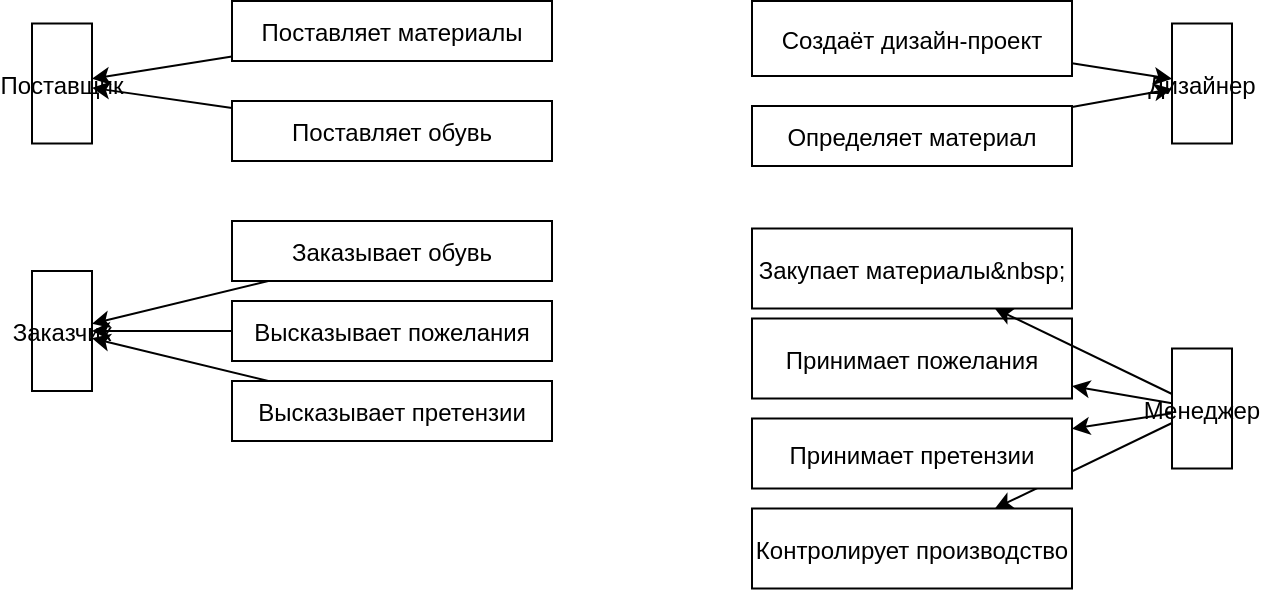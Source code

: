 <mxfile version="15.3.0" type="github">
<diagram id="rbPn6aWtASJ3D76DI43U" name="Page-1">
<mxGraphModel dx="1038" dy="495" grid="1" gridSize="10" guides="1" tooltips="1" connect="1" arrows="1" fold="1" page="1" pageScale="1" pageWidth="827" pageHeight="1169" background="none" math="0" shadow="0">
<root>
<mxCell id="0" />
<mxCell id="1" parent="0" />
<mxCell id="Qk2cMjkQ7BWh0A80oVp3-2" edge="1" parent="1" source="SoOGTyhPSGBBE9BSFK4O-1" target="SoOGTyhPSGBBE9BSFK4O-9">
<mxGeometry relative="1" as="geometry" />
</mxCell>
<mxCell id="Qk2cMjkQ7BWh0A80oVp3-4" edge="1" parent="1" source="SoOGTyhPSGBBE9BSFK4O-1" target="SoOGTyhPSGBBE9BSFK4O-10">
<mxGeometry relative="1" as="geometry" />
</mxCell>
<mxCell id="Qk2cMjkQ7BWh0A80oVp3-5" edge="1" parent="1" source="SoOGTyhPSGBBE9BSFK4O-1" target="SoOGTyhPSGBBE9BSFK4O-11">
<mxGeometry relative="1" as="geometry" />
</mxCell>
<mxCell id="SoOGTyhPSGBBE9BSFK4O-1" value="Менеджер" parent="1" vertex="1">
<mxGeometry x="660" y="271.25" width="30" height="60" as="geometry" />
</mxCell>
<mxCell id="SoOGTyhPSGBBE9BSFK4O-2" value="Дизайнер" parent="1" vertex="1">
<mxGeometry x="660" y="108.75" width="30" height="60" as="geometry" />
</mxCell>
<mxCell id="SoOGTyhPSGBBE9BSFK4O-3" value="Поставщик" parent="1" vertex="1">
<mxGeometry x="90" y="108.75" width="30" height="60" as="geometry" />
</mxCell>
<mxCell id="SoOGTyhPSGBBE9BSFK4O-5" value="Заказчик" parent="1" vertex="1">
<mxGeometry x="90" y="232.5" width="30" height="60" as="geometry" />
</mxCell>
<mxCell id="SoOGTyhPSGBBE9BSFK4O-8" value="Закупает материалы&amp;nbsp;" parent="1" vertex="1">
<mxGeometry x="450" y="211.25" width="160" height="40" as="geometry" />
</mxCell>
<mxCell id="SoOGTyhPSGBBE9BSFK4O-9" value="Принимает пожелания" parent="1" vertex="1">
<mxGeometry x="450" y="256.25" width="160" height="40" as="geometry" />
</mxCell>
<mxCell id="SoOGTyhPSGBBE9BSFK4O-10" value="Принимает претензии" parent="1" vertex="1">
<mxGeometry x="450" y="306.25" width="160" height="35" as="geometry" />
</mxCell>
<mxCell id="SoOGTyhPSGBBE9BSFK4O-11" value="Контролирует производство" parent="1" vertex="1">
<mxGeometry x="450" y="351.25" width="160" height="40" as="geometry" />
</mxCell>
<mxCell id="Qk2cMjkQ7BWh0A80oVp3-10" value="" edge="1" parent="1" source="SoOGTyhPSGBBE9BSFK4O-14" target="SoOGTyhPSGBBE9BSFK4O-3">
<mxGeometry relative="1" as="geometry" />
</mxCell>
<mxCell id="SoOGTyhPSGBBE9BSFK4O-14" value="Поставляет обувь" parent="1" vertex="1">
<mxGeometry x="190" y="147.5" width="160" height="30" as="geometry" />
</mxCell>
<mxCell id="Qk2cMjkQ7BWh0A80oVp3-9" value="" edge="1" parent="1" source="SoOGTyhPSGBBE9BSFK4O-15" target="SoOGTyhPSGBBE9BSFK4O-3">
<mxGeometry relative="1" as="geometry" />
</mxCell>
<mxCell id="SoOGTyhPSGBBE9BSFK4O-15" value="Поставляет материалы" parent="1" vertex="1">
<mxGeometry x="190" y="97.5" width="160" height="30" as="geometry" />
</mxCell>
<mxCell id="Qk2cMjkQ7BWh0A80oVp3-12" value="" edge="1" parent="1" source="SoOGTyhPSGBBE9BSFK4O-16" target="SoOGTyhPSGBBE9BSFK4O-5">
<mxGeometry relative="1" as="geometry" />
</mxCell>
<mxCell id="SoOGTyhPSGBBE9BSFK4O-16" value="Высказывает пожелания" parent="1" vertex="1">
<mxGeometry x="190" y="247.5" width="160" height="30" as="geometry" />
</mxCell>
<mxCell id="Qk2cMjkQ7BWh0A80oVp3-11" value="" edge="1" parent="1" source="SoOGTyhPSGBBE9BSFK4O-17" target="SoOGTyhPSGBBE9BSFK4O-5">
<mxGeometry relative="1" as="geometry" />
</mxCell>
<mxCell id="SoOGTyhPSGBBE9BSFK4O-17" value="Заказывает обувь" parent="1" vertex="1">
<mxGeometry x="190" y="207.5" width="160" height="30" as="geometry" />
</mxCell>
<mxCell id="Qk2cMjkQ7BWh0A80oVp3-13" value="" edge="1" parent="1" source="SoOGTyhPSGBBE9BSFK4O-18" target="SoOGTyhPSGBBE9BSFK4O-5">
<mxGeometry relative="1" as="geometry" />
</mxCell>
<mxCell id="SoOGTyhPSGBBE9BSFK4O-18" value="Высказывает претензии" parent="1" vertex="1">
<mxGeometry x="190" y="287.5" width="160" height="30" as="geometry" />
</mxCell>
<mxCell id="Qk2cMjkQ7BWh0A80oVp3-7" edge="1" parent="1" source="SoOGTyhPSGBBE9BSFK4O-19" target="SoOGTyhPSGBBE9BSFK4O-2">
<mxGeometry relative="1" as="geometry" />
</mxCell>
<mxCell id="SoOGTyhPSGBBE9BSFK4O-19" value="Определяет материал" parent="1" vertex="1">
<mxGeometry x="450" y="150" width="160" height="30" as="geometry" />
</mxCell>
<mxCell id="Qk2cMjkQ7BWh0A80oVp3-6" edge="1" parent="1" source="SoOGTyhPSGBBE9BSFK4O-20" target="SoOGTyhPSGBBE9BSFK4O-2">
<mxGeometry relative="1" as="geometry" />
</mxCell>
<mxCell id="SoOGTyhPSGBBE9BSFK4O-20" value="Создаёт дизайн-проект" parent="1" vertex="1">
<mxGeometry x="450" y="97.5" width="160" height="37.5" as="geometry" />
</mxCell>
<mxCell id="SoOGTyhPSGBBE9BSFK4O-28" value="" parent="1" target="SoOGTyhPSGBBE9BSFK4O-8" edge="1" source="SoOGTyhPSGBBE9BSFK4O-1">
<mxGeometry width="50" height="50" relative="1" as="geometry">
<mxPoint x="150" y="100" as="sourcePoint" />
<mxPoint x="180" y="62.5" as="targetPoint" />
</mxGeometry>
</mxCell>
</root>
</mxGraphModel>
</diagram>
</mxfile>
